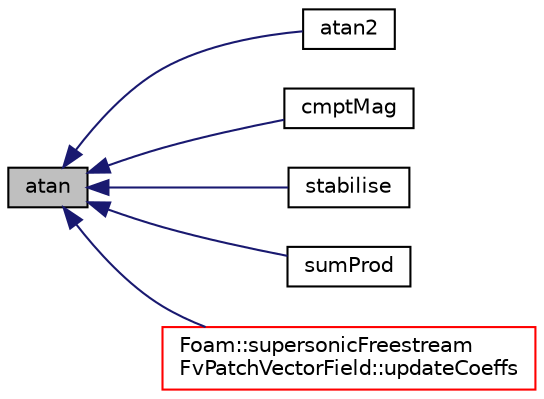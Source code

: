 digraph "atan"
{
  bgcolor="transparent";
  edge [fontname="Helvetica",fontsize="10",labelfontname="Helvetica",labelfontsize="10"];
  node [fontname="Helvetica",fontsize="10",shape=record];
  rankdir="LR";
  Node1 [label="atan",height=0.2,width=0.4,color="black", fillcolor="grey75", style="filled", fontcolor="black"];
  Node1 -> Node2 [dir="back",color="midnightblue",fontsize="10",style="solid",fontname="Helvetica"];
  Node2 [label="atan2",height=0.2,width=0.4,color="black",URL="$a10958.html#ac4f658d3f23292db85ec6b618e5976e0"];
  Node1 -> Node3 [dir="back",color="midnightblue",fontsize="10",style="solid",fontname="Helvetica"];
  Node3 [label="cmptMag",height=0.2,width=0.4,color="black",URL="$a10958.html#a2b5bed0675a2a1c054a011f1ff5d73e8"];
  Node1 -> Node4 [dir="back",color="midnightblue",fontsize="10",style="solid",fontname="Helvetica"];
  Node4 [label="stabilise",height=0.2,width=0.4,color="black",URL="$a10958.html#a5256ed0d7ec24b1876ba90c6ff1f8727"];
  Node1 -> Node5 [dir="back",color="midnightblue",fontsize="10",style="solid",fontname="Helvetica"];
  Node5 [label="sumProd",height=0.2,width=0.4,color="black",URL="$a10958.html#a5b480f6156c25bef4de87d86094e87ea"];
  Node1 -> Node6 [dir="back",color="midnightblue",fontsize="10",style="solid",fontname="Helvetica"];
  Node6 [label="Foam::supersonicFreestream\lFvPatchVectorField::updateCoeffs",height=0.2,width=0.4,color="red",URL="$a02543.html#a7e24eafac629d3733181cd942d4c902f",tooltip="Update the coefficients associated with the patch field. "];
}
